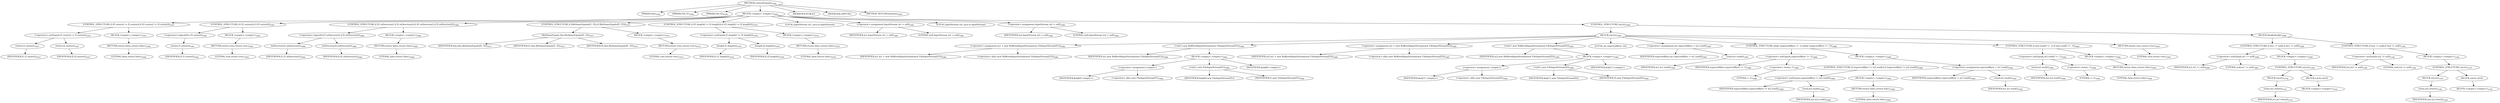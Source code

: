 digraph "contentEquals" {  
"2067" [label = <(METHOD,contentEquals)<SUB>1056</SUB>> ]
"97" [label = <(PARAM,this)<SUB>1056</SUB>> ]
"2068" [label = <(PARAM,File f1)<SUB>1056</SUB>> ]
"2069" [label = <(PARAM,File f2)<SUB>1056</SUB>> ]
"2070" [label = <(BLOCK,&lt;empty&gt;,&lt;empty&gt;)<SUB>1056</SUB>> ]
"2071" [label = <(CONTROL_STRUCTURE,if (f1.exists() != f2.exists()),if (f1.exists() != f2.exists()))<SUB>1057</SUB>> ]
"2072" [label = <(&lt;operator&gt;.notEquals,f1.exists() != f2.exists())<SUB>1057</SUB>> ]
"2073" [label = <(exists,f1.exists())<SUB>1057</SUB>> ]
"2074" [label = <(IDENTIFIER,f1,f1.exists())<SUB>1057</SUB>> ]
"2075" [label = <(exists,f2.exists())<SUB>1057</SUB>> ]
"2076" [label = <(IDENTIFIER,f2,f2.exists())<SUB>1057</SUB>> ]
"2077" [label = <(BLOCK,&lt;empty&gt;,&lt;empty&gt;)<SUB>1057</SUB>> ]
"2078" [label = <(RETURN,return false;,return false;)<SUB>1058</SUB>> ]
"2079" [label = <(LITERAL,false,return false;)<SUB>1058</SUB>> ]
"2080" [label = <(CONTROL_STRUCTURE,if (!f1.exists()),if (!f1.exists()))<SUB>1061</SUB>> ]
"2081" [label = <(&lt;operator&gt;.logicalNot,!f1.exists())<SUB>1061</SUB>> ]
"2082" [label = <(exists,f1.exists())<SUB>1061</SUB>> ]
"2083" [label = <(IDENTIFIER,f1,f1.exists())<SUB>1061</SUB>> ]
"2084" [label = <(BLOCK,&lt;empty&gt;,&lt;empty&gt;)<SUB>1061</SUB>> ]
"2085" [label = <(RETURN,return true;,return true;)<SUB>1063</SUB>> ]
"2086" [label = <(LITERAL,true,return true;)<SUB>1063</SUB>> ]
"2087" [label = <(CONTROL_STRUCTURE,if (f1.isDirectory() || f2.isDirectory()),if (f1.isDirectory() || f2.isDirectory()))<SUB>1066</SUB>> ]
"2088" [label = <(&lt;operator&gt;.logicalOr,f1.isDirectory() || f2.isDirectory())<SUB>1066</SUB>> ]
"2089" [label = <(isDirectory,f1.isDirectory())<SUB>1066</SUB>> ]
"2090" [label = <(IDENTIFIER,f1,f1.isDirectory())<SUB>1066</SUB>> ]
"2091" [label = <(isDirectory,f2.isDirectory())<SUB>1066</SUB>> ]
"2092" [label = <(IDENTIFIER,f2,f2.isDirectory())<SUB>1066</SUB>> ]
"2093" [label = <(BLOCK,&lt;empty&gt;,&lt;empty&gt;)<SUB>1066</SUB>> ]
"2094" [label = <(RETURN,return false;,return false;)<SUB>1068</SUB>> ]
"2095" [label = <(LITERAL,false,return false;)<SUB>1068</SUB>> ]
"2096" [label = <(CONTROL_STRUCTURE,if (fileNameEquals(f1, f2)),if (fileNameEquals(f1, f2)))<SUB>1071</SUB>> ]
"2097" [label = <(fileNameEquals,this.fileNameEquals(f1, f2))<SUB>1071</SUB>> ]
"96" [label = <(IDENTIFIER,this,this.fileNameEquals(f1, f2))<SUB>1071</SUB>> ]
"2098" [label = <(IDENTIFIER,f1,this.fileNameEquals(f1, f2))<SUB>1071</SUB>> ]
"2099" [label = <(IDENTIFIER,f2,this.fileNameEquals(f1, f2))<SUB>1071</SUB>> ]
"2100" [label = <(BLOCK,&lt;empty&gt;,&lt;empty&gt;)<SUB>1071</SUB>> ]
"2101" [label = <(RETURN,return true;,return true;)<SUB>1073</SUB>> ]
"2102" [label = <(LITERAL,true,return true;)<SUB>1073</SUB>> ]
"2103" [label = <(CONTROL_STRUCTURE,if (f1.length() != f2.length()),if (f1.length() != f2.length()))<SUB>1076</SUB>> ]
"2104" [label = <(&lt;operator&gt;.notEquals,f1.length() != f2.length())<SUB>1076</SUB>> ]
"2105" [label = <(length,f1.length())<SUB>1076</SUB>> ]
"2106" [label = <(IDENTIFIER,f1,f1.length())<SUB>1076</SUB>> ]
"2107" [label = <(length,f2.length())<SUB>1076</SUB>> ]
"2108" [label = <(IDENTIFIER,f2,f2.length())<SUB>1076</SUB>> ]
"2109" [label = <(BLOCK,&lt;empty&gt;,&lt;empty&gt;)<SUB>1076</SUB>> ]
"2110" [label = <(RETURN,return false;,return false;)<SUB>1078</SUB>> ]
"2111" [label = <(LITERAL,false,return false;)<SUB>1078</SUB>> ]
"99" [label = <(LOCAL,InputStream in1: java.io.InputStream)> ]
"2112" [label = <(&lt;operator&gt;.assignment,InputStream in1 = null)<SUB>1081</SUB>> ]
"2113" [label = <(IDENTIFIER,in1,InputStream in1 = null)<SUB>1081</SUB>> ]
"2114" [label = <(LITERAL,null,InputStream in1 = null)<SUB>1081</SUB>> ]
"101" [label = <(LOCAL,InputStream in2: java.io.InputStream)> ]
"2115" [label = <(&lt;operator&gt;.assignment,InputStream in2 = null)<SUB>1082</SUB>> ]
"2116" [label = <(IDENTIFIER,in2,InputStream in2 = null)<SUB>1082</SUB>> ]
"2117" [label = <(LITERAL,null,InputStream in2 = null)<SUB>1082</SUB>> ]
"2118" [label = <(CONTROL_STRUCTURE,try,try)<SUB>1083</SUB>> ]
"2119" [label = <(BLOCK,try,try)<SUB>1083</SUB>> ]
"2120" [label = <(&lt;operator&gt;.assignment,in1 = new BufferedInputStream(new FileInputStream(f1)))<SUB>1084</SUB>> ]
"2121" [label = <(IDENTIFIER,in1,in1 = new BufferedInputStream(new FileInputStream(f1)))<SUB>1084</SUB>> ]
"2122" [label = <(&lt;operator&gt;.alloc,new BufferedInputStream(new FileInputStream(f1)))<SUB>1084</SUB>> ]
"2123" [label = <(&lt;init&gt;,new BufferedInputStream(new FileInputStream(f1)))<SUB>1084</SUB>> ]
"98" [label = <(IDENTIFIER,in1,new BufferedInputStream(new FileInputStream(f1)))<SUB>1084</SUB>> ]
"2124" [label = <(BLOCK,&lt;empty&gt;,&lt;empty&gt;)<SUB>1084</SUB>> ]
"2125" [label = <(&lt;operator&gt;.assignment,&lt;empty&gt;)> ]
"2126" [label = <(IDENTIFIER,$obj69,&lt;empty&gt;)> ]
"2127" [label = <(&lt;operator&gt;.alloc,new FileInputStream(f1))<SUB>1084</SUB>> ]
"2128" [label = <(&lt;init&gt;,new FileInputStream(f1))<SUB>1084</SUB>> ]
"2129" [label = <(IDENTIFIER,$obj69,new FileInputStream(f1))> ]
"2130" [label = <(IDENTIFIER,f1,new FileInputStream(f1))<SUB>1084</SUB>> ]
"2131" [label = <(IDENTIFIER,$obj69,&lt;empty&gt;)> ]
"2132" [label = <(&lt;operator&gt;.assignment,in2 = new BufferedInputStream(new FileInputStream(f2)))<SUB>1085</SUB>> ]
"2133" [label = <(IDENTIFIER,in2,in2 = new BufferedInputStream(new FileInputStream(f2)))<SUB>1085</SUB>> ]
"2134" [label = <(&lt;operator&gt;.alloc,new BufferedInputStream(new FileInputStream(f2)))<SUB>1085</SUB>> ]
"2135" [label = <(&lt;init&gt;,new BufferedInputStream(new FileInputStream(f2)))<SUB>1085</SUB>> ]
"100" [label = <(IDENTIFIER,in2,new BufferedInputStream(new FileInputStream(f2)))<SUB>1085</SUB>> ]
"2136" [label = <(BLOCK,&lt;empty&gt;,&lt;empty&gt;)<SUB>1085</SUB>> ]
"2137" [label = <(&lt;operator&gt;.assignment,&lt;empty&gt;)> ]
"2138" [label = <(IDENTIFIER,$obj71,&lt;empty&gt;)> ]
"2139" [label = <(&lt;operator&gt;.alloc,new FileInputStream(f2))<SUB>1085</SUB>> ]
"2140" [label = <(&lt;init&gt;,new FileInputStream(f2))<SUB>1085</SUB>> ]
"2141" [label = <(IDENTIFIER,$obj71,new FileInputStream(f2))> ]
"2142" [label = <(IDENTIFIER,f2,new FileInputStream(f2))<SUB>1085</SUB>> ]
"2143" [label = <(IDENTIFIER,$obj71,&lt;empty&gt;)> ]
"2144" [label = <(LOCAL,int expectedByte: int)> ]
"2145" [label = <(&lt;operator&gt;.assignment,int expectedByte = in1.read())<SUB>1087</SUB>> ]
"2146" [label = <(IDENTIFIER,expectedByte,int expectedByte = in1.read())<SUB>1087</SUB>> ]
"2147" [label = <(read,in1.read())<SUB>1087</SUB>> ]
"2148" [label = <(IDENTIFIER,in1,in1.read())<SUB>1087</SUB>> ]
"2149" [label = <(CONTROL_STRUCTURE,while (expectedByte != -1),while (expectedByte != -1))<SUB>1088</SUB>> ]
"2150" [label = <(&lt;operator&gt;.notEquals,expectedByte != -1)<SUB>1088</SUB>> ]
"2151" [label = <(IDENTIFIER,expectedByte,expectedByte != -1)<SUB>1088</SUB>> ]
"2152" [label = <(&lt;operator&gt;.minus,-1)<SUB>1088</SUB>> ]
"2153" [label = <(LITERAL,1,-1)<SUB>1088</SUB>> ]
"2154" [label = <(BLOCK,&lt;empty&gt;,&lt;empty&gt;)<SUB>1088</SUB>> ]
"2155" [label = <(CONTROL_STRUCTURE,if (expectedByte != in2.read()),if (expectedByte != in2.read()))<SUB>1089</SUB>> ]
"2156" [label = <(&lt;operator&gt;.notEquals,expectedByte != in2.read())<SUB>1089</SUB>> ]
"2157" [label = <(IDENTIFIER,expectedByte,expectedByte != in2.read())<SUB>1089</SUB>> ]
"2158" [label = <(read,in2.read())<SUB>1089</SUB>> ]
"2159" [label = <(IDENTIFIER,in2,in2.read())<SUB>1089</SUB>> ]
"2160" [label = <(BLOCK,&lt;empty&gt;,&lt;empty&gt;)<SUB>1089</SUB>> ]
"2161" [label = <(RETURN,return false;,return false;)<SUB>1090</SUB>> ]
"2162" [label = <(LITERAL,false,return false;)<SUB>1090</SUB>> ]
"2163" [label = <(&lt;operator&gt;.assignment,expectedByte = in1.read())<SUB>1092</SUB>> ]
"2164" [label = <(IDENTIFIER,expectedByte,expectedByte = in1.read())<SUB>1092</SUB>> ]
"2165" [label = <(read,in1.read())<SUB>1092</SUB>> ]
"2166" [label = <(IDENTIFIER,in1,in1.read())<SUB>1092</SUB>> ]
"2167" [label = <(CONTROL_STRUCTURE,if (in2.read() != -1),if (in2.read() != -1))<SUB>1094</SUB>> ]
"2168" [label = <(&lt;operator&gt;.notEquals,in2.read() != -1)<SUB>1094</SUB>> ]
"2169" [label = <(read,in2.read())<SUB>1094</SUB>> ]
"2170" [label = <(IDENTIFIER,in2,in2.read())<SUB>1094</SUB>> ]
"2171" [label = <(&lt;operator&gt;.minus,-1)<SUB>1094</SUB>> ]
"2172" [label = <(LITERAL,1,-1)<SUB>1094</SUB>> ]
"2173" [label = <(BLOCK,&lt;empty&gt;,&lt;empty&gt;)<SUB>1094</SUB>> ]
"2174" [label = <(RETURN,return false;,return false;)<SUB>1095</SUB>> ]
"2175" [label = <(LITERAL,false,return false;)<SUB>1095</SUB>> ]
"2176" [label = <(RETURN,return true;,return true;)<SUB>1097</SUB>> ]
"2177" [label = <(LITERAL,true,return true;)<SUB>1097</SUB>> ]
"2178" [label = <(BLOCK,finally,finally)<SUB>1098</SUB>> ]
"2179" [label = <(CONTROL_STRUCTURE,if (in1 != null),if (in1 != null))<SUB>1099</SUB>> ]
"2180" [label = <(&lt;operator&gt;.notEquals,in1 != null)<SUB>1099</SUB>> ]
"2181" [label = <(IDENTIFIER,in1,in1 != null)<SUB>1099</SUB>> ]
"2182" [label = <(LITERAL,null,in1 != null)<SUB>1099</SUB>> ]
"2183" [label = <(BLOCK,&lt;empty&gt;,&lt;empty&gt;)<SUB>1099</SUB>> ]
"2184" [label = <(CONTROL_STRUCTURE,try,try)<SUB>1100</SUB>> ]
"2185" [label = <(BLOCK,try,try)<SUB>1100</SUB>> ]
"2186" [label = <(close,in1.close())<SUB>1101</SUB>> ]
"2187" [label = <(IDENTIFIER,in1,in1.close())<SUB>1101</SUB>> ]
"2188" [label = <(BLOCK,catch,catch)> ]
"2189" [label = <(BLOCK,&lt;empty&gt;,&lt;empty&gt;)<SUB>1102</SUB>> ]
"2190" [label = <(CONTROL_STRUCTURE,if (in2 != null),if (in2 != null))<SUB>1106</SUB>> ]
"2191" [label = <(&lt;operator&gt;.notEquals,in2 != null)<SUB>1106</SUB>> ]
"2192" [label = <(IDENTIFIER,in2,in2 != null)<SUB>1106</SUB>> ]
"2193" [label = <(LITERAL,null,in2 != null)<SUB>1106</SUB>> ]
"2194" [label = <(BLOCK,&lt;empty&gt;,&lt;empty&gt;)<SUB>1106</SUB>> ]
"2195" [label = <(CONTROL_STRUCTURE,try,try)<SUB>1107</SUB>> ]
"2196" [label = <(BLOCK,try,try)<SUB>1107</SUB>> ]
"2197" [label = <(close,in2.close())<SUB>1108</SUB>> ]
"2198" [label = <(IDENTIFIER,in2,in2.close())<SUB>1108</SUB>> ]
"2199" [label = <(BLOCK,catch,catch)> ]
"2200" [label = <(BLOCK,&lt;empty&gt;,&lt;empty&gt;)<SUB>1109</SUB>> ]
"2201" [label = <(MODIFIER,PUBLIC)> ]
"2202" [label = <(MODIFIER,VIRTUAL)> ]
"2203" [label = <(METHOD_RETURN,boolean)<SUB>1056</SUB>> ]
  "2067" -> "97" 
  "2067" -> "2068" 
  "2067" -> "2069" 
  "2067" -> "2070" 
  "2067" -> "2201" 
  "2067" -> "2202" 
  "2067" -> "2203" 
  "2070" -> "2071" 
  "2070" -> "2080" 
  "2070" -> "2087" 
  "2070" -> "2096" 
  "2070" -> "2103" 
  "2070" -> "99" 
  "2070" -> "2112" 
  "2070" -> "101" 
  "2070" -> "2115" 
  "2070" -> "2118" 
  "2071" -> "2072" 
  "2071" -> "2077" 
  "2072" -> "2073" 
  "2072" -> "2075" 
  "2073" -> "2074" 
  "2075" -> "2076" 
  "2077" -> "2078" 
  "2078" -> "2079" 
  "2080" -> "2081" 
  "2080" -> "2084" 
  "2081" -> "2082" 
  "2082" -> "2083" 
  "2084" -> "2085" 
  "2085" -> "2086" 
  "2087" -> "2088" 
  "2087" -> "2093" 
  "2088" -> "2089" 
  "2088" -> "2091" 
  "2089" -> "2090" 
  "2091" -> "2092" 
  "2093" -> "2094" 
  "2094" -> "2095" 
  "2096" -> "2097" 
  "2096" -> "2100" 
  "2097" -> "96" 
  "2097" -> "2098" 
  "2097" -> "2099" 
  "2100" -> "2101" 
  "2101" -> "2102" 
  "2103" -> "2104" 
  "2103" -> "2109" 
  "2104" -> "2105" 
  "2104" -> "2107" 
  "2105" -> "2106" 
  "2107" -> "2108" 
  "2109" -> "2110" 
  "2110" -> "2111" 
  "2112" -> "2113" 
  "2112" -> "2114" 
  "2115" -> "2116" 
  "2115" -> "2117" 
  "2118" -> "2119" 
  "2118" -> "2178" 
  "2119" -> "2120" 
  "2119" -> "2123" 
  "2119" -> "2132" 
  "2119" -> "2135" 
  "2119" -> "2144" 
  "2119" -> "2145" 
  "2119" -> "2149" 
  "2119" -> "2167" 
  "2119" -> "2176" 
  "2120" -> "2121" 
  "2120" -> "2122" 
  "2123" -> "98" 
  "2123" -> "2124" 
  "2124" -> "2125" 
  "2124" -> "2128" 
  "2124" -> "2131" 
  "2125" -> "2126" 
  "2125" -> "2127" 
  "2128" -> "2129" 
  "2128" -> "2130" 
  "2132" -> "2133" 
  "2132" -> "2134" 
  "2135" -> "100" 
  "2135" -> "2136" 
  "2136" -> "2137" 
  "2136" -> "2140" 
  "2136" -> "2143" 
  "2137" -> "2138" 
  "2137" -> "2139" 
  "2140" -> "2141" 
  "2140" -> "2142" 
  "2145" -> "2146" 
  "2145" -> "2147" 
  "2147" -> "2148" 
  "2149" -> "2150" 
  "2149" -> "2154" 
  "2150" -> "2151" 
  "2150" -> "2152" 
  "2152" -> "2153" 
  "2154" -> "2155" 
  "2154" -> "2163" 
  "2155" -> "2156" 
  "2155" -> "2160" 
  "2156" -> "2157" 
  "2156" -> "2158" 
  "2158" -> "2159" 
  "2160" -> "2161" 
  "2161" -> "2162" 
  "2163" -> "2164" 
  "2163" -> "2165" 
  "2165" -> "2166" 
  "2167" -> "2168" 
  "2167" -> "2173" 
  "2168" -> "2169" 
  "2168" -> "2171" 
  "2169" -> "2170" 
  "2171" -> "2172" 
  "2173" -> "2174" 
  "2174" -> "2175" 
  "2176" -> "2177" 
  "2178" -> "2179" 
  "2178" -> "2190" 
  "2179" -> "2180" 
  "2179" -> "2183" 
  "2180" -> "2181" 
  "2180" -> "2182" 
  "2183" -> "2184" 
  "2184" -> "2185" 
  "2184" -> "2188" 
  "2185" -> "2186" 
  "2186" -> "2187" 
  "2188" -> "2189" 
  "2190" -> "2191" 
  "2190" -> "2194" 
  "2191" -> "2192" 
  "2191" -> "2193" 
  "2194" -> "2195" 
  "2195" -> "2196" 
  "2195" -> "2199" 
  "2196" -> "2197" 
  "2197" -> "2198" 
  "2199" -> "2200" 
}
